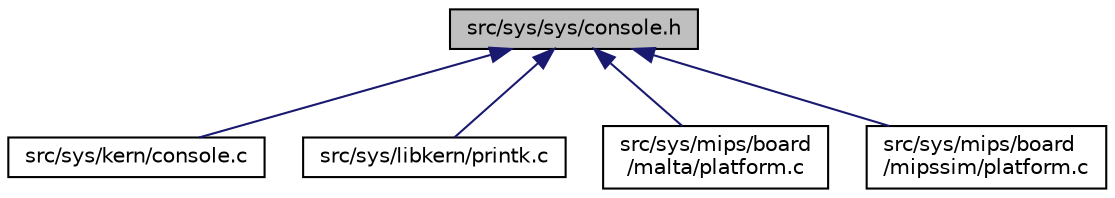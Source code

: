 digraph "src/sys/sys/console.h"
{
 // LATEX_PDF_SIZE
  edge [fontname="Helvetica",fontsize="10",labelfontname="Helvetica",labelfontsize="10"];
  node [fontname="Helvetica",fontsize="10",shape=record];
  Node1 [label="src/sys/sys/console.h",height=0.2,width=0.4,color="black", fillcolor="grey75", style="filled", fontcolor="black",tooltip=" "];
  Node1 -> Node2 [dir="back",color="midnightblue",fontsize="10",style="solid",fontname="Helvetica"];
  Node2 [label="src/sys/kern/console.c",height=0.2,width=0.4,color="black", fillcolor="white", style="filled",URL="$console_8c.html",tooltip=" "];
  Node1 -> Node3 [dir="back",color="midnightblue",fontsize="10",style="solid",fontname="Helvetica"];
  Node3 [label="src/sys/libkern/printk.c",height=0.2,width=0.4,color="black", fillcolor="white", style="filled",URL="$printk_8c.html",tooltip=" "];
  Node1 -> Node4 [dir="back",color="midnightblue",fontsize="10",style="solid",fontname="Helvetica"];
  Node4 [label="src/sys/mips/board\l/malta/platform.c",height=0.2,width=0.4,color="black", fillcolor="white", style="filled",URL="$mips_2board_2malta_2platform_8c.html",tooltip=" "];
  Node1 -> Node5 [dir="back",color="midnightblue",fontsize="10",style="solid",fontname="Helvetica"];
  Node5 [label="src/sys/mips/board\l/mipssim/platform.c",height=0.2,width=0.4,color="black", fillcolor="white", style="filled",URL="$mips_2board_2mipssim_2platform_8c.html",tooltip=" "];
}
